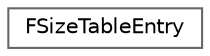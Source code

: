 digraph "Graphical Class Hierarchy"
{
 // INTERACTIVE_SVG=YES
 // LATEX_PDF_SIZE
  bgcolor="transparent";
  edge [fontname=Helvetica,fontsize=10,labelfontname=Helvetica,labelfontsize=10];
  node [fontname=Helvetica,fontsize=10,shape=box,height=0.2,width=0.4];
  rankdir="LR";
  Node0 [id="Node000000",label="FSizeTableEntry",height=0.2,width=0.4,color="grey40", fillcolor="white", style="filled",URL="$d2/db1/structFSizeTableEntry.html",tooltip=" "];
}
